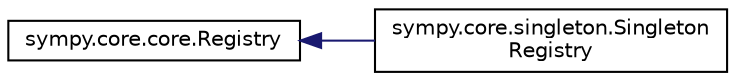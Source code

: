 digraph "Graphical Class Hierarchy"
{
 // LATEX_PDF_SIZE
  edge [fontname="Helvetica",fontsize="10",labelfontname="Helvetica",labelfontsize="10"];
  node [fontname="Helvetica",fontsize="10",shape=record];
  rankdir="LR";
  Node0 [label="sympy.core.core.Registry",height=0.2,width=0.4,color="black", fillcolor="white", style="filled",URL="$classsympy_1_1core_1_1core_1_1Registry.html",tooltip=" "];
  Node0 -> Node1 [dir="back",color="midnightblue",fontsize="10",style="solid",fontname="Helvetica"];
  Node1 [label="sympy.core.singleton.Singleton\lRegistry",height=0.2,width=0.4,color="black", fillcolor="white", style="filled",URL="$classsympy_1_1core_1_1singleton_1_1SingletonRegistry.html",tooltip=" "];
}
